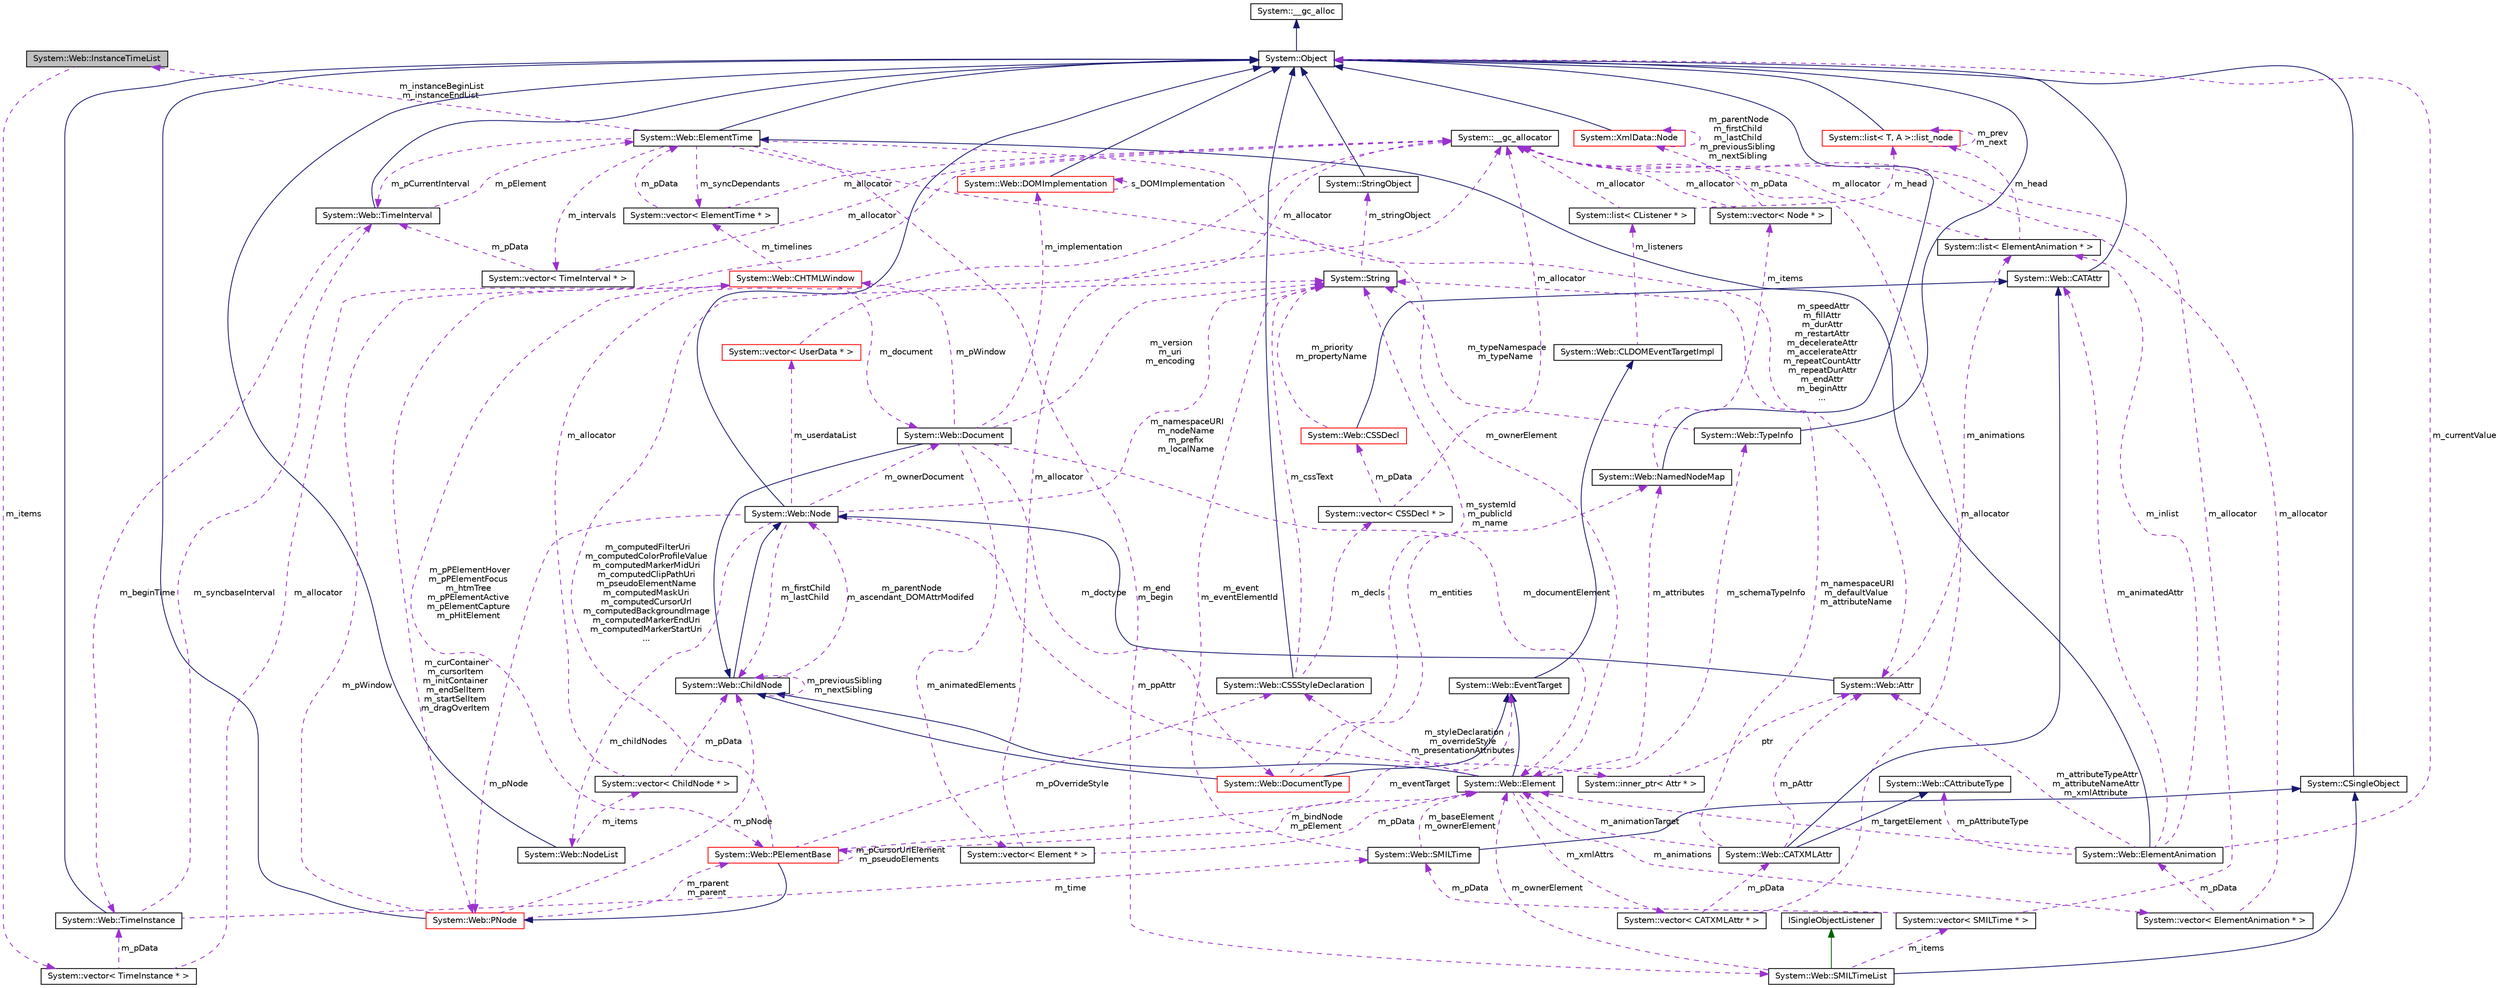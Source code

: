 digraph G
{
  edge [fontname="Helvetica",fontsize="10",labelfontname="Helvetica",labelfontsize="10"];
  node [fontname="Helvetica",fontsize="10",shape=record];
  Node1 [label="System::Web::InstanceTimeList",height=0.2,width=0.4,color="black", fillcolor="grey75", style="filled" fontcolor="black"];
  Node2 -> Node1 [dir="back",color="darkorchid3",fontsize="10",style="dashed",label=" m_items" ,fontname="Helvetica"];
  Node2 [label="System::vector\< TimeInstance * \>",height=0.2,width=0.4,color="black", fillcolor="white", style="filled",URL="$class_system_1_1vector.html"];
  Node3 -> Node2 [dir="back",color="darkorchid3",fontsize="10",style="dashed",label=" m_pData" ,fontname="Helvetica"];
  Node3 [label="System::Web::TimeInstance",height=0.2,width=0.4,color="black", fillcolor="white", style="filled",URL="$class_system_1_1_web_1_1_time_instance.html"];
  Node4 -> Node3 [dir="back",color="midnightblue",fontsize="10",style="solid",fontname="Helvetica"];
  Node4 [label="System::Object",height=0.2,width=0.4,color="black", fillcolor="white", style="filled",URL="$class_system_1_1_object.html"];
  Node5 -> Node4 [dir="back",color="midnightblue",fontsize="10",style="solid",fontname="Helvetica"];
  Node5 [label="System::__gc_alloc",height=0.2,width=0.4,color="black", fillcolor="white", style="filled",URL="$class_system_1_1____gc__alloc.html"];
  Node6 -> Node3 [dir="back",color="darkorchid3",fontsize="10",style="dashed",label=" m_syncbaseInterval" ,fontname="Helvetica"];
  Node6 [label="System::Web::TimeInterval",height=0.2,width=0.4,color="black", fillcolor="white", style="filled",URL="$class_system_1_1_web_1_1_time_interval.html"];
  Node4 -> Node6 [dir="back",color="midnightblue",fontsize="10",style="solid",fontname="Helvetica"];
  Node3 -> Node6 [dir="back",color="darkorchid3",fontsize="10",style="dashed",label=" m_beginTime" ,fontname="Helvetica"];
  Node7 -> Node6 [dir="back",color="darkorchid3",fontsize="10",style="dashed",label=" m_pElement" ,fontname="Helvetica"];
  Node7 [label="System::Web::ElementTime",height=0.2,width=0.4,color="black", fillcolor="white", style="filled",URL="$class_system_1_1_web_1_1_element_time.html"];
  Node4 -> Node7 [dir="back",color="midnightblue",fontsize="10",style="solid",fontname="Helvetica"];
  Node6 -> Node7 [dir="back",color="darkorchid3",fontsize="10",style="dashed",label=" m_pCurrentInterval" ,fontname="Helvetica"];
  Node8 -> Node7 [dir="back",color="darkorchid3",fontsize="10",style="dashed",label=" m_end\nm_begin" ,fontname="Helvetica"];
  Node8 [label="System::Web::SMILTimeList",height=0.2,width=0.4,color="black", fillcolor="white", style="filled",URL="$class_system_1_1_web_1_1_s_m_i_l_time_list.html"];
  Node9 -> Node8 [dir="back",color="midnightblue",fontsize="10",style="solid",fontname="Helvetica"];
  Node9 [label="System::CSingleObject",height=0.2,width=0.4,color="black", fillcolor="white", style="filled",URL="$class_system_1_1_c_single_object.html"];
  Node4 -> Node9 [dir="back",color="midnightblue",fontsize="10",style="solid",fontname="Helvetica"];
  Node10 -> Node8 [dir="back",color="darkgreen",fontsize="10",style="solid",fontname="Helvetica"];
  Node10 [label="ISingleObjectListener",height=0.2,width=0.4,color="black", fillcolor="white", style="filled",URL="$class_i_single_object_listener.html"];
  Node11 -> Node8 [dir="back",color="darkorchid3",fontsize="10",style="dashed",label=" m_items" ,fontname="Helvetica"];
  Node11 [label="System::vector\< SMILTime * \>",height=0.2,width=0.4,color="black", fillcolor="white", style="filled",URL="$class_system_1_1vector.html"];
  Node12 -> Node11 [dir="back",color="darkorchid3",fontsize="10",style="dashed",label=" m_pData" ,fontname="Helvetica"];
  Node12 [label="System::Web::SMILTime",height=0.2,width=0.4,color="black", fillcolor="white", style="filled",URL="$class_system_1_1_web_1_1_s_m_i_l_time.html"];
  Node9 -> Node12 [dir="back",color="midnightblue",fontsize="10",style="solid",fontname="Helvetica"];
  Node13 -> Node12 [dir="back",color="darkorchid3",fontsize="10",style="dashed",label=" m_event\nm_eventElementId" ,fontname="Helvetica"];
  Node13 [label="System::String",height=0.2,width=0.4,color="black", fillcolor="white", style="filled",URL="$class_system_1_1_string.html"];
  Node14 -> Node13 [dir="back",color="darkorchid3",fontsize="10",style="dashed",label=" m_stringObject" ,fontname="Helvetica"];
  Node14 [label="System::StringObject",height=0.2,width=0.4,color="black", fillcolor="white", style="filled",URL="$class_system_1_1_string_object.html"];
  Node4 -> Node14 [dir="back",color="midnightblue",fontsize="10",style="solid",fontname="Helvetica"];
  Node15 -> Node12 [dir="back",color="darkorchid3",fontsize="10",style="dashed",label=" m_baseElement\nm_ownerElement" ,fontname="Helvetica"];
  Node15 [label="System::Web::Element",height=0.2,width=0.4,color="black", fillcolor="white", style="filled",URL="$class_system_1_1_web_1_1_element.html"];
  Node16 -> Node15 [dir="back",color="midnightblue",fontsize="10",style="solid",fontname="Helvetica"];
  Node16 [label="System::Web::ChildNode",height=0.2,width=0.4,color="black", fillcolor="white", style="filled",URL="$class_system_1_1_web_1_1_child_node.html"];
  Node17 -> Node16 [dir="back",color="midnightblue",fontsize="10",style="solid",fontname="Helvetica"];
  Node17 [label="System::Web::Node",height=0.2,width=0.4,color="black", fillcolor="white", style="filled",URL="$class_system_1_1_web_1_1_node.html"];
  Node4 -> Node17 [dir="back",color="midnightblue",fontsize="10",style="solid",fontname="Helvetica"];
  Node18 -> Node17 [dir="back",color="darkorchid3",fontsize="10",style="dashed",label=" m_childNodes" ,fontname="Helvetica"];
  Node18 [label="System::Web::NodeList",height=0.2,width=0.4,color="black", fillcolor="white", style="filled",URL="$class_system_1_1_web_1_1_node_list.html"];
  Node4 -> Node18 [dir="back",color="midnightblue",fontsize="10",style="solid",fontname="Helvetica"];
  Node19 -> Node18 [dir="back",color="darkorchid3",fontsize="10",style="dashed",label=" m_items" ,fontname="Helvetica"];
  Node19 [label="System::vector\< ChildNode * \>",height=0.2,width=0.4,color="black", fillcolor="white", style="filled",URL="$class_system_1_1vector.html"];
  Node20 -> Node19 [dir="back",color="darkorchid3",fontsize="10",style="dashed",label=" m_allocator" ,fontname="Helvetica"];
  Node20 [label="System::__gc_allocator",height=0.2,width=0.4,color="black", fillcolor="white", style="filled",URL="$class_system_1_1____gc__allocator.html"];
  Node16 -> Node19 [dir="back",color="darkorchid3",fontsize="10",style="dashed",label=" m_pData" ,fontname="Helvetica"];
  Node21 -> Node17 [dir="back",color="darkorchid3",fontsize="10",style="dashed",label=" m_ownerDocument" ,fontname="Helvetica"];
  Node21 [label="System::Web::Document",height=0.2,width=0.4,color="black", fillcolor="white", style="filled",URL="$class_system_1_1_web_1_1_document.html"];
  Node16 -> Node21 [dir="back",color="midnightblue",fontsize="10",style="solid",fontname="Helvetica"];
  Node22 -> Node21 [dir="back",color="darkorchid3",fontsize="10",style="dashed",label=" m_implementation" ,fontname="Helvetica"];
  Node22 [label="System::Web::DOMImplementation",height=0.2,width=0.4,color="red", fillcolor="white", style="filled",URL="$class_system_1_1_web_1_1_d_o_m_implementation.html"];
  Node4 -> Node22 [dir="back",color="midnightblue",fontsize="10",style="solid",fontname="Helvetica"];
  Node22 -> Node22 [dir="back",color="darkorchid3",fontsize="10",style="dashed",label=" s_DOMImplementation" ,fontname="Helvetica"];
  Node23 -> Node21 [dir="back",color="darkorchid3",fontsize="10",style="dashed",label=" m_doctype" ,fontname="Helvetica"];
  Node23 [label="System::Web::DocumentType",height=0.2,width=0.4,color="red", fillcolor="white", style="filled",URL="$class_system_1_1_web_1_1_document_type.html"];
  Node16 -> Node23 [dir="back",color="midnightblue",fontsize="10",style="solid",fontname="Helvetica"];
  Node24 -> Node23 [dir="back",color="midnightblue",fontsize="10",style="solid",fontname="Helvetica"];
  Node24 [label="System::Web::EventTarget",height=0.2,width=0.4,color="black", fillcolor="white", style="filled",URL="$class_system_1_1_web_1_1_event_target.html"];
  Node25 -> Node24 [dir="back",color="midnightblue",fontsize="10",style="solid",fontname="Helvetica"];
  Node25 [label="System::Web::CLDOMEventTargetImpl",height=0.2,width=0.4,color="black", fillcolor="white", style="filled",URL="$class_system_1_1_web_1_1_c_l_d_o_m_event_target_impl.html"];
  Node26 -> Node25 [dir="back",color="darkorchid3",fontsize="10",style="dashed",label=" m_listeners" ,fontname="Helvetica"];
  Node26 [label="System::list\< CListener * \>",height=0.2,width=0.4,color="black", fillcolor="white", style="filled",URL="$class_system_1_1list.html"];
  Node20 -> Node26 [dir="back",color="darkorchid3",fontsize="10",style="dashed",label=" m_allocator" ,fontname="Helvetica"];
  Node27 -> Node26 [dir="back",color="darkorchid3",fontsize="10",style="dashed",label=" m_head" ,fontname="Helvetica"];
  Node27 [label="System::list\< T, A \>::list_node",height=0.2,width=0.4,color="red", fillcolor="white", style="filled",URL="$class_system_1_1list_1_1list__node.html"];
  Node4 -> Node27 [dir="back",color="midnightblue",fontsize="10",style="solid",fontname="Helvetica"];
  Node27 -> Node27 [dir="back",color="darkorchid3",fontsize="10",style="dashed",label=" m_prev\nm_next" ,fontname="Helvetica"];
  Node28 -> Node23 [dir="back",color="darkorchid3",fontsize="10",style="dashed",label=" m_entities" ,fontname="Helvetica"];
  Node28 [label="System::Web::NamedNodeMap",height=0.2,width=0.4,color="black", fillcolor="white", style="filled",URL="$class_system_1_1_web_1_1_named_node_map.html"];
  Node4 -> Node28 [dir="back",color="midnightblue",fontsize="10",style="solid",fontname="Helvetica"];
  Node29 -> Node28 [dir="back",color="darkorchid3",fontsize="10",style="dashed",label=" m_items" ,fontname="Helvetica"];
  Node29 [label="System::vector\< Node * \>",height=0.2,width=0.4,color="black", fillcolor="white", style="filled",URL="$class_system_1_1vector.html"];
  Node30 -> Node29 [dir="back",color="darkorchid3",fontsize="10",style="dashed",label=" m_pData" ,fontname="Helvetica"];
  Node30 [label="System::XmlData::Node",height=0.2,width=0.4,color="red", fillcolor="white", style="filled",URL="$class_system_1_1_xml_data_1_1_node.html"];
  Node4 -> Node30 [dir="back",color="midnightblue",fontsize="10",style="solid",fontname="Helvetica"];
  Node30 -> Node30 [dir="back",color="darkorchid3",fontsize="10",style="dashed",label=" m_parentNode\nm_firstChild\nm_lastChild\nm_previousSibling\nm_nextSibling" ,fontname="Helvetica"];
  Node20 -> Node29 [dir="back",color="darkorchid3",fontsize="10",style="dashed",label=" m_allocator" ,fontname="Helvetica"];
  Node13 -> Node23 [dir="back",color="darkorchid3",fontsize="10",style="dashed",label=" m_systemId\nm_publicId\nm_name" ,fontname="Helvetica"];
  Node31 -> Node21 [dir="back",color="darkorchid3",fontsize="10",style="dashed",label=" m_animatedElements" ,fontname="Helvetica"];
  Node31 [label="System::vector\< Element * \>",height=0.2,width=0.4,color="black", fillcolor="white", style="filled",URL="$class_system_1_1vector.html"];
  Node20 -> Node31 [dir="back",color="darkorchid3",fontsize="10",style="dashed",label=" m_allocator" ,fontname="Helvetica"];
  Node15 -> Node31 [dir="back",color="darkorchid3",fontsize="10",style="dashed",label=" m_pData" ,fontname="Helvetica"];
  Node32 -> Node21 [dir="back",color="darkorchid3",fontsize="10",style="dashed",label=" m_pWindow" ,fontname="Helvetica"];
  Node32 [label="System::Web::CHTMLWindow",height=0.2,width=0.4,color="red", fillcolor="white", style="filled",URL="$class_system_1_1_web_1_1_c_h_t_m_l_window.html"];
  Node21 -> Node32 [dir="back",color="darkorchid3",fontsize="10",style="dashed",label=" m_document" ,fontname="Helvetica"];
  Node33 -> Node32 [dir="back",color="darkorchid3",fontsize="10",style="dashed",label=" m_timelines" ,fontname="Helvetica"];
  Node33 [label="System::vector\< ElementTime * \>",height=0.2,width=0.4,color="black", fillcolor="white", style="filled",URL="$class_system_1_1vector.html"];
  Node20 -> Node33 [dir="back",color="darkorchid3",fontsize="10",style="dashed",label=" m_allocator" ,fontname="Helvetica"];
  Node7 -> Node33 [dir="back",color="darkorchid3",fontsize="10",style="dashed",label=" m_pData" ,fontname="Helvetica"];
  Node34 -> Node32 [dir="back",color="darkorchid3",fontsize="10",style="dashed",label=" m_curContainer\nm_cursorItem\nm_initContainer\nm_endSelItem\nm_startSelItem\nm_dragOverItem" ,fontname="Helvetica"];
  Node34 [label="System::Web::PNode",height=0.2,width=0.4,color="red", fillcolor="white", style="filled",URL="$class_system_1_1_web_1_1_p_node.html"];
  Node4 -> Node34 [dir="back",color="midnightblue",fontsize="10",style="solid",fontname="Helvetica"];
  Node32 -> Node34 [dir="back",color="darkorchid3",fontsize="10",style="dashed",label=" m_pWindow" ,fontname="Helvetica"];
  Node35 -> Node34 [dir="back",color="darkorchid3",fontsize="10",style="dashed",label=" m_rparent\nm_parent" ,fontname="Helvetica"];
  Node35 [label="System::Web::PElementBase",height=0.2,width=0.4,color="red", fillcolor="white", style="filled",URL="$class_system_1_1_web_1_1_p_element_base.html"];
  Node34 -> Node35 [dir="back",color="midnightblue",fontsize="10",style="solid",fontname="Helvetica"];
  Node24 -> Node35 [dir="back",color="darkorchid3",fontsize="10",style="dashed",label=" m_eventTarget" ,fontname="Helvetica"];
  Node13 -> Node35 [dir="back",color="darkorchid3",fontsize="10",style="dashed",label=" m_computedFilterUri\nm_computedColorProfileValue\nm_computedMarkerMidUri\nm_computedClipPathUri\nm_pseudoElementName\nm_computedMaskUri\nm_computedCursorUrl\nm_computedBackgroundImage\nm_computedMarkerEndUri\nm_computedMarkerStartUri\n..." ,fontname="Helvetica"];
  Node36 -> Node35 [dir="back",color="darkorchid3",fontsize="10",style="dashed",label=" m_pOverrideStyle" ,fontname="Helvetica"];
  Node36 [label="System::Web::CSSStyleDeclaration",height=0.2,width=0.4,color="black", fillcolor="white", style="filled",URL="$class_system_1_1_web_1_1_c_s_s_style_declaration.html"];
  Node4 -> Node36 [dir="back",color="midnightblue",fontsize="10",style="solid",fontname="Helvetica"];
  Node13 -> Node36 [dir="back",color="darkorchid3",fontsize="10",style="dashed",label=" m_cssText" ,fontname="Helvetica"];
  Node37 -> Node36 [dir="back",color="darkorchid3",fontsize="10",style="dashed",label=" m_decls" ,fontname="Helvetica"];
  Node37 [label="System::vector\< CSSDecl * \>",height=0.2,width=0.4,color="black", fillcolor="white", style="filled",URL="$class_system_1_1vector.html"];
  Node20 -> Node37 [dir="back",color="darkorchid3",fontsize="10",style="dashed",label=" m_allocator" ,fontname="Helvetica"];
  Node38 -> Node37 [dir="back",color="darkorchid3",fontsize="10",style="dashed",label=" m_pData" ,fontname="Helvetica"];
  Node38 [label="System::Web::CSSDecl",height=0.2,width=0.4,color="red", fillcolor="white", style="filled",URL="$class_system_1_1_web_1_1_c_s_s_decl.html"];
  Node39 -> Node38 [dir="back",color="midnightblue",fontsize="10",style="solid",fontname="Helvetica"];
  Node39 [label="System::Web::CATAttr",height=0.2,width=0.4,color="black", fillcolor="white", style="filled",URL="$class_system_1_1_web_1_1_c_a_t_attr.html"];
  Node4 -> Node39 [dir="back",color="midnightblue",fontsize="10",style="solid",fontname="Helvetica"];
  Node13 -> Node38 [dir="back",color="darkorchid3",fontsize="10",style="dashed",label=" m_priority\nm_propertyName" ,fontname="Helvetica"];
  Node15 -> Node35 [dir="back",color="darkorchid3",fontsize="10",style="dashed",label=" m_bindNode\nm_pElement" ,fontname="Helvetica"];
  Node35 -> Node35 [dir="back",color="darkorchid3",fontsize="10",style="dashed",label=" m_pCursorUriElement\nm_pseudoElements" ,fontname="Helvetica"];
  Node16 -> Node34 [dir="back",color="darkorchid3",fontsize="10",style="dashed",label=" m_pNode" ,fontname="Helvetica"];
  Node35 -> Node32 [dir="back",color="darkorchid3",fontsize="10",style="dashed",label=" m_pPElementHover\nm_pPElementFocus\nm_htmTree\nm_pPElementActive\nm_pElementCapture\nm_pHitElement" ,fontname="Helvetica"];
  Node13 -> Node21 [dir="back",color="darkorchid3",fontsize="10",style="dashed",label=" m_version\nm_uri\nm_encoding" ,fontname="Helvetica"];
  Node15 -> Node21 [dir="back",color="darkorchid3",fontsize="10",style="dashed",label=" m_documentElement" ,fontname="Helvetica"];
  Node13 -> Node17 [dir="back",color="darkorchid3",fontsize="10",style="dashed",label=" m_namespaceURI\nm_nodeName\nm_prefix\nm_localName" ,fontname="Helvetica"];
  Node34 -> Node17 [dir="back",color="darkorchid3",fontsize="10",style="dashed",label=" m_pNode" ,fontname="Helvetica"];
  Node16 -> Node17 [dir="back",color="darkorchid3",fontsize="10",style="dashed",label=" m_firstChild\nm_lastChild" ,fontname="Helvetica"];
  Node40 -> Node17 [dir="back",color="darkorchid3",fontsize="10",style="dashed",label=" m_userdataList" ,fontname="Helvetica"];
  Node40 [label="System::vector\< UserData * \>",height=0.2,width=0.4,color="red", fillcolor="white", style="filled",URL="$class_system_1_1vector.html"];
  Node20 -> Node40 [dir="back",color="darkorchid3",fontsize="10",style="dashed",label=" m_allocator" ,fontname="Helvetica"];
  Node41 -> Node17 [dir="back",color="darkorchid3",fontsize="10",style="dashed",label=" m_ppAttr" ,fontname="Helvetica"];
  Node41 [label="System::inner_ptr\< Attr * \>",height=0.2,width=0.4,color="black", fillcolor="white", style="filled",URL="$class_system_1_1inner__ptr.html"];
  Node42 -> Node41 [dir="back",color="darkorchid3",fontsize="10",style="dashed",label=" ptr" ,fontname="Helvetica"];
  Node42 [label="System::Web::Attr",height=0.2,width=0.4,color="black", fillcolor="white", style="filled",URL="$class_system_1_1_web_1_1_attr.html"];
  Node17 -> Node42 [dir="back",color="midnightblue",fontsize="10",style="solid",fontname="Helvetica"];
  Node43 -> Node42 [dir="back",color="darkorchid3",fontsize="10",style="dashed",label=" m_animations" ,fontname="Helvetica"];
  Node43 [label="System::list\< ElementAnimation * \>",height=0.2,width=0.4,color="black", fillcolor="white", style="filled",URL="$class_system_1_1list.html"];
  Node20 -> Node43 [dir="back",color="darkorchid3",fontsize="10",style="dashed",label=" m_allocator" ,fontname="Helvetica"];
  Node27 -> Node43 [dir="back",color="darkorchid3",fontsize="10",style="dashed",label=" m_head" ,fontname="Helvetica"];
  Node17 -> Node16 [dir="back",color="darkorchid3",fontsize="10",style="dashed",label=" m_parentNode\nm_ascendant_DOMAttrModifed" ,fontname="Helvetica"];
  Node16 -> Node16 [dir="back",color="darkorchid3",fontsize="10",style="dashed",label=" m_previousSibling\nm_nextSibling" ,fontname="Helvetica"];
  Node24 -> Node15 [dir="back",color="midnightblue",fontsize="10",style="solid",fontname="Helvetica"];
  Node44 -> Node15 [dir="back",color="darkorchid3",fontsize="10",style="dashed",label=" m_xmlAttrs" ,fontname="Helvetica"];
  Node44 [label="System::vector\< CATXMLAttr * \>",height=0.2,width=0.4,color="black", fillcolor="white", style="filled",URL="$class_system_1_1vector.html"];
  Node20 -> Node44 [dir="back",color="darkorchid3",fontsize="10",style="dashed",label=" m_allocator" ,fontname="Helvetica"];
  Node45 -> Node44 [dir="back",color="darkorchid3",fontsize="10",style="dashed",label=" m_pData" ,fontname="Helvetica"];
  Node45 [label="System::Web::CATXMLAttr",height=0.2,width=0.4,color="black", fillcolor="white", style="filled",URL="$class_system_1_1_web_1_1_c_a_t_x_m_l_attr.html"];
  Node39 -> Node45 [dir="back",color="midnightblue",fontsize="10",style="solid",fontname="Helvetica"];
  Node46 -> Node45 [dir="back",color="midnightblue",fontsize="10",style="solid",fontname="Helvetica"];
  Node46 [label="System::Web::CAttributeType",height=0.2,width=0.4,color="black", fillcolor="white", style="filled",URL="$class_system_1_1_web_1_1_c_attribute_type.html"];
  Node42 -> Node45 [dir="back",color="darkorchid3",fontsize="10",style="dashed",label=" m_pAttr" ,fontname="Helvetica"];
  Node13 -> Node45 [dir="back",color="darkorchid3",fontsize="10",style="dashed",label=" m_namespaceURI\nm_defaultValue\nm_attributeName" ,fontname="Helvetica"];
  Node15 -> Node45 [dir="back",color="darkorchid3",fontsize="10",style="dashed",label=" m_animationTarget" ,fontname="Helvetica"];
  Node28 -> Node15 [dir="back",color="darkorchid3",fontsize="10",style="dashed",label=" m_attributes" ,fontname="Helvetica"];
  Node47 -> Node15 [dir="back",color="darkorchid3",fontsize="10",style="dashed",label=" m_schemaTypeInfo" ,fontname="Helvetica"];
  Node47 [label="System::Web::TypeInfo",height=0.2,width=0.4,color="black", fillcolor="white", style="filled",URL="$class_system_1_1_web_1_1_type_info.html"];
  Node4 -> Node47 [dir="back",color="midnightblue",fontsize="10",style="solid",fontname="Helvetica"];
  Node13 -> Node47 [dir="back",color="darkorchid3",fontsize="10",style="dashed",label=" m_typeNamespace\nm_typeName" ,fontname="Helvetica"];
  Node36 -> Node15 [dir="back",color="darkorchid3",fontsize="10",style="dashed",label=" m_styleDeclaration\nm_overrideStyle\nm_presentationAttributes" ,fontname="Helvetica"];
  Node48 -> Node15 [dir="back",color="darkorchid3",fontsize="10",style="dashed",label=" m_animations" ,fontname="Helvetica"];
  Node48 [label="System::vector\< ElementAnimation * \>",height=0.2,width=0.4,color="black", fillcolor="white", style="filled",URL="$class_system_1_1vector.html"];
  Node20 -> Node48 [dir="back",color="darkorchid3",fontsize="10",style="dashed",label=" m_allocator" ,fontname="Helvetica"];
  Node49 -> Node48 [dir="back",color="darkorchid3",fontsize="10",style="dashed",label=" m_pData" ,fontname="Helvetica"];
  Node49 [label="System::Web::ElementAnimation",height=0.2,width=0.4,color="black", fillcolor="white", style="filled",URL="$class_system_1_1_web_1_1_element_animation.html"];
  Node7 -> Node49 [dir="back",color="midnightblue",fontsize="10",style="solid",fontname="Helvetica"];
  Node39 -> Node49 [dir="back",color="darkorchid3",fontsize="10",style="dashed",label=" m_animatedAttr" ,fontname="Helvetica"];
  Node43 -> Node49 [dir="back",color="darkorchid3",fontsize="10",style="dashed",label=" m_inlist" ,fontname="Helvetica"];
  Node46 -> Node49 [dir="back",color="darkorchid3",fontsize="10",style="dashed",label=" m_pAttributeType" ,fontname="Helvetica"];
  Node42 -> Node49 [dir="back",color="darkorchid3",fontsize="10",style="dashed",label=" m_attributeTypeAttr\nm_attributeNameAttr\nm_xmlAttribute" ,fontname="Helvetica"];
  Node15 -> Node49 [dir="back",color="darkorchid3",fontsize="10",style="dashed",label=" m_targetElement" ,fontname="Helvetica"];
  Node4 -> Node49 [dir="back",color="darkorchid3",fontsize="10",style="dashed",label=" m_currentValue" ,fontname="Helvetica"];
  Node20 -> Node11 [dir="back",color="darkorchid3",fontsize="10",style="dashed",label=" m_allocator" ,fontname="Helvetica"];
  Node15 -> Node8 [dir="back",color="darkorchid3",fontsize="10",style="dashed",label=" m_ownerElement" ,fontname="Helvetica"];
  Node1 -> Node7 [dir="back",color="darkorchid3",fontsize="10",style="dashed",label=" m_instanceBeginList\nm_instanceEndList" ,fontname="Helvetica"];
  Node42 -> Node7 [dir="back",color="darkorchid3",fontsize="10",style="dashed",label=" m_speedAttr\nm_fillAttr\nm_durAttr\nm_restartAttr\nm_decelerateAttr\nm_accelerateAttr\nm_repeatCountAttr\nm_repeatDurAttr\nm_endAttr\nm_beginAttr\n..." ,fontname="Helvetica"];
  Node33 -> Node7 [dir="back",color="darkorchid3",fontsize="10",style="dashed",label=" m_syncDependants" ,fontname="Helvetica"];
  Node15 -> Node7 [dir="back",color="darkorchid3",fontsize="10",style="dashed",label=" m_ownerElement" ,fontname="Helvetica"];
  Node50 -> Node7 [dir="back",color="darkorchid3",fontsize="10",style="dashed",label=" m_intervals" ,fontname="Helvetica"];
  Node50 [label="System::vector\< TimeInterval * \>",height=0.2,width=0.4,color="black", fillcolor="white", style="filled",URL="$class_system_1_1vector.html"];
  Node6 -> Node50 [dir="back",color="darkorchid3",fontsize="10",style="dashed",label=" m_pData" ,fontname="Helvetica"];
  Node20 -> Node50 [dir="back",color="darkorchid3",fontsize="10",style="dashed",label=" m_allocator" ,fontname="Helvetica"];
  Node12 -> Node3 [dir="back",color="darkorchid3",fontsize="10",style="dashed",label=" m_time" ,fontname="Helvetica"];
  Node20 -> Node2 [dir="back",color="darkorchid3",fontsize="10",style="dashed",label=" m_allocator" ,fontname="Helvetica"];
}
